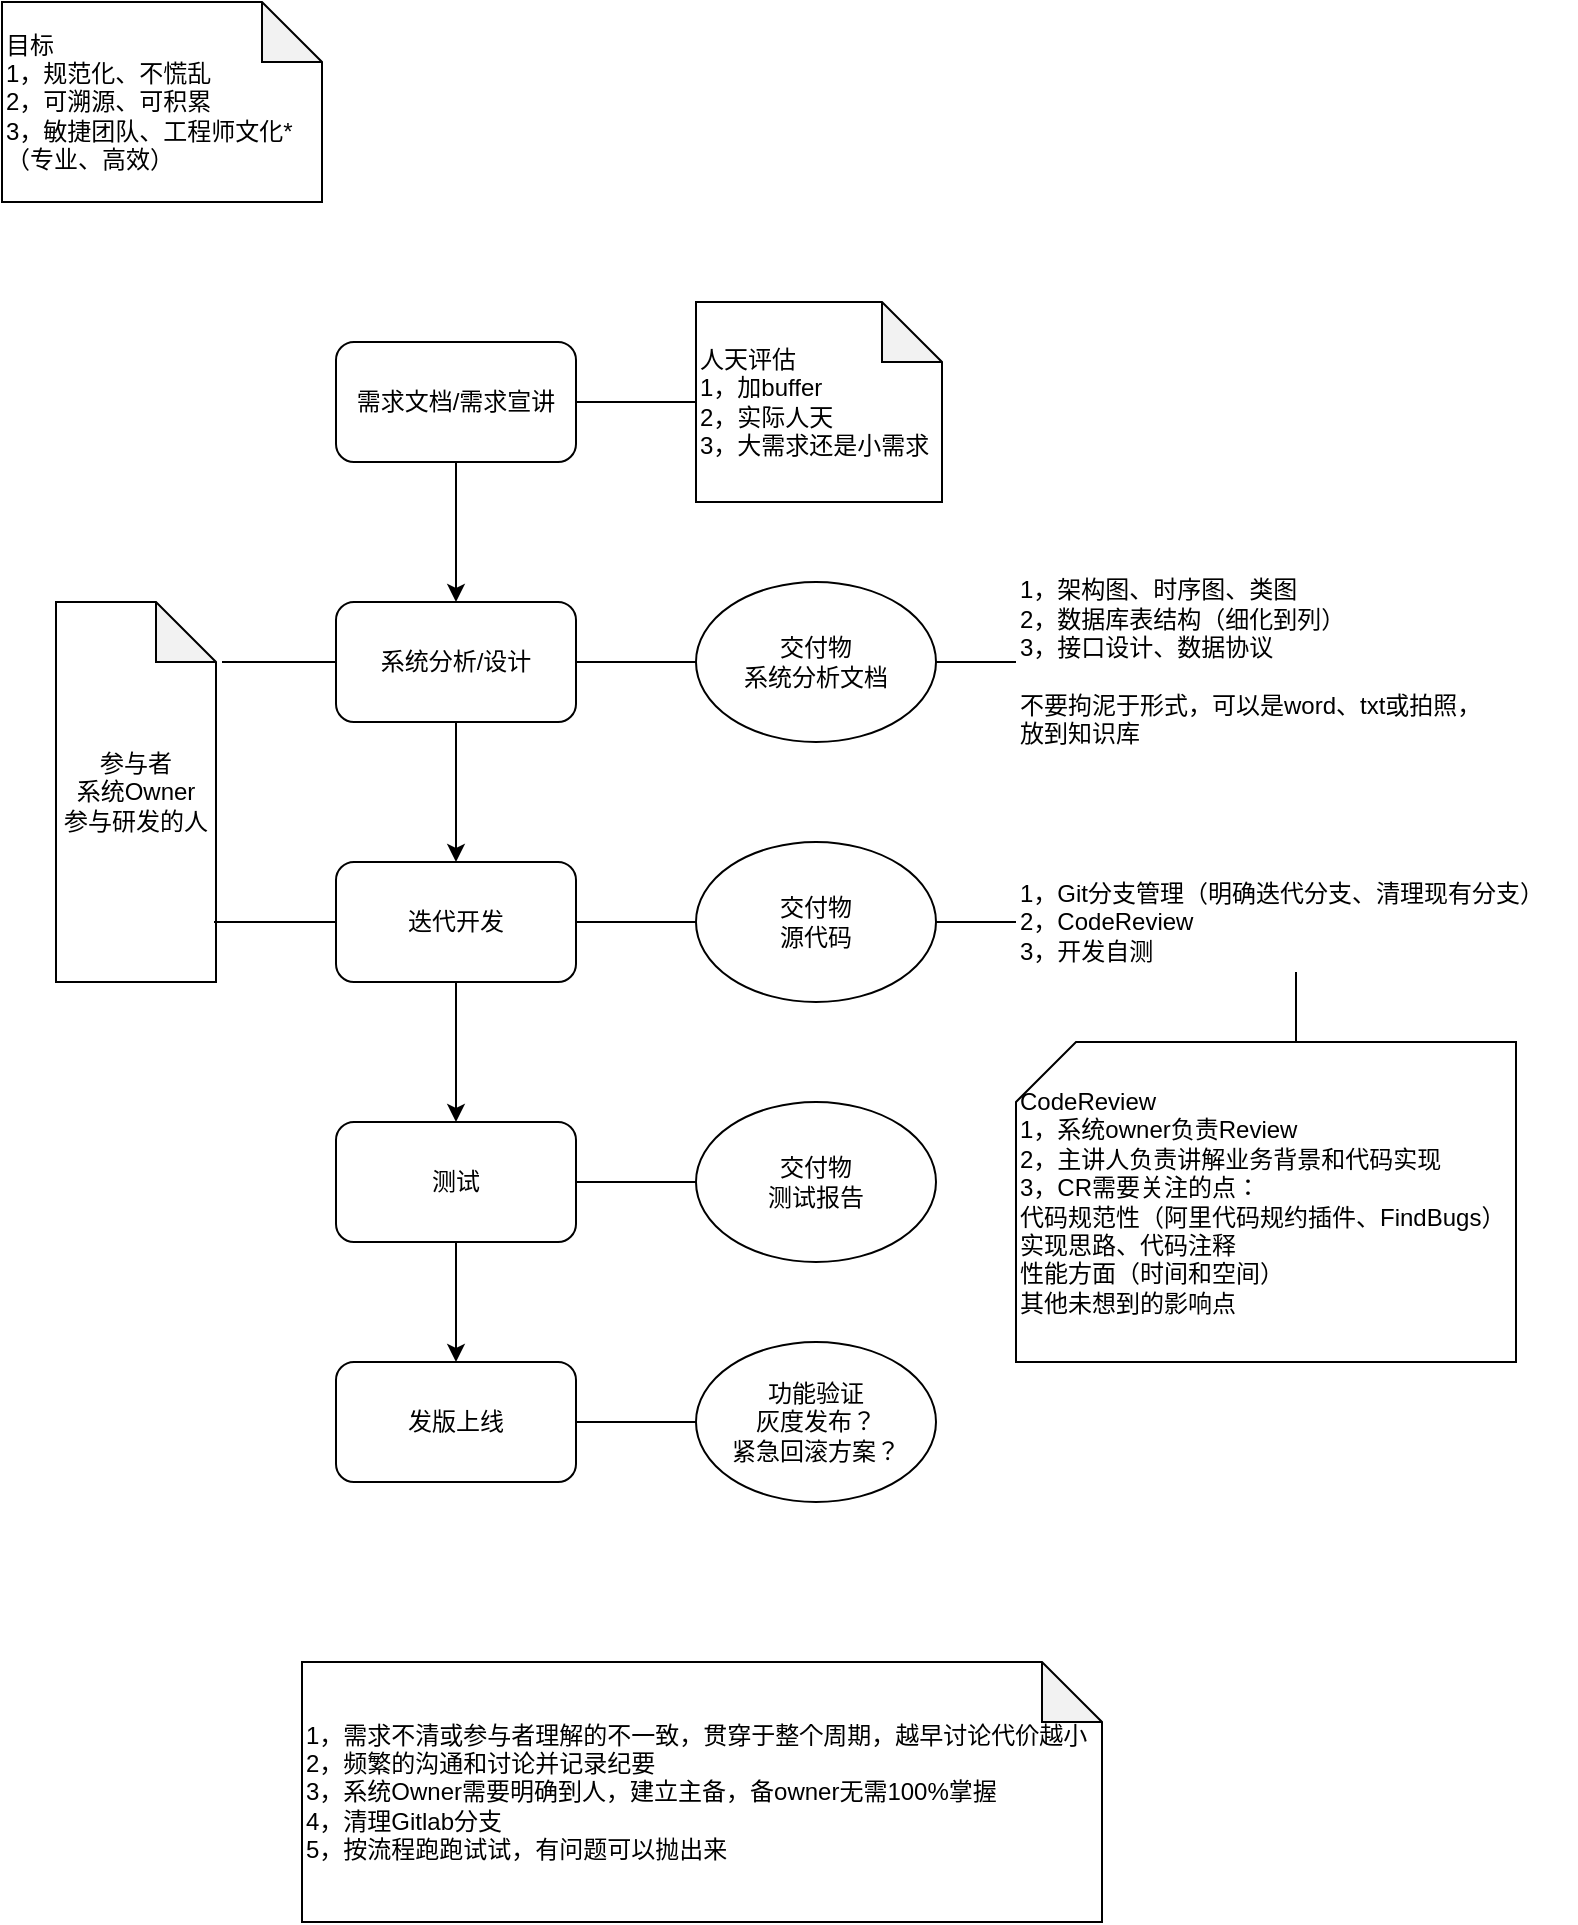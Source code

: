 <mxfile version="13.6.5" type="github">
  <diagram id="fmNGjkgLkNX6sRCFok3e" name="Page-1">
    <mxGraphModel dx="928" dy="519" grid="1" gridSize="10" guides="1" tooltips="1" connect="1" arrows="1" fold="1" page="1" pageScale="1" pageWidth="827" pageHeight="1169" math="0" shadow="0">
      <root>
        <mxCell id="0" />
        <mxCell id="1" parent="0" />
        <mxCell id="tClvh8Lru7cAY0okebPW-1" value="需求文档/需求宣讲" style="rounded=1;whiteSpace=wrap;html=1;" parent="1" vertex="1">
          <mxGeometry x="207" y="200" width="120" height="60" as="geometry" />
        </mxCell>
        <mxCell id="tClvh8Lru7cAY0okebPW-2" value="系统分析/设计" style="rounded=1;whiteSpace=wrap;html=1;" parent="1" vertex="1">
          <mxGeometry x="207" y="330" width="120" height="60" as="geometry" />
        </mxCell>
        <mxCell id="tClvh8Lru7cAY0okebPW-3" value="迭代开发" style="rounded=1;whiteSpace=wrap;html=1;" parent="1" vertex="1">
          <mxGeometry x="207" y="460" width="120" height="60" as="geometry" />
        </mxCell>
        <mxCell id="tClvh8Lru7cAY0okebPW-4" value="测试" style="rounded=1;whiteSpace=wrap;html=1;" parent="1" vertex="1">
          <mxGeometry x="207" y="590" width="120" height="60" as="geometry" />
        </mxCell>
        <mxCell id="tClvh8Lru7cAY0okebPW-5" value="发版上线" style="rounded=1;whiteSpace=wrap;html=1;" parent="1" vertex="1">
          <mxGeometry x="207" y="710" width="120" height="60" as="geometry" />
        </mxCell>
        <mxCell id="tClvh8Lru7cAY0okebPW-6" value="" style="endArrow=classic;html=1;exitX=0.5;exitY=1;exitDx=0;exitDy=0;" parent="1" source="tClvh8Lru7cAY0okebPW-1" target="tClvh8Lru7cAY0okebPW-2" edge="1">
          <mxGeometry width="50" height="50" relative="1" as="geometry">
            <mxPoint x="467" y="440" as="sourcePoint" />
            <mxPoint x="517" y="390" as="targetPoint" />
          </mxGeometry>
        </mxCell>
        <mxCell id="tClvh8Lru7cAY0okebPW-7" value="" style="endArrow=classic;html=1;exitX=0.5;exitY=1;exitDx=0;exitDy=0;entryX=0.5;entryY=0;entryDx=0;entryDy=0;" parent="1" source="tClvh8Lru7cAY0okebPW-2" target="tClvh8Lru7cAY0okebPW-3" edge="1">
          <mxGeometry width="50" height="50" relative="1" as="geometry">
            <mxPoint x="277" y="270" as="sourcePoint" />
            <mxPoint x="277" y="340" as="targetPoint" />
          </mxGeometry>
        </mxCell>
        <mxCell id="tClvh8Lru7cAY0okebPW-8" value="" style="endArrow=classic;html=1;entryX=0.5;entryY=0;entryDx=0;entryDy=0;" parent="1" target="tClvh8Lru7cAY0okebPW-4" edge="1">
          <mxGeometry width="50" height="50" relative="1" as="geometry">
            <mxPoint x="267" y="520" as="sourcePoint" />
            <mxPoint x="277" y="340" as="targetPoint" />
          </mxGeometry>
        </mxCell>
        <mxCell id="tClvh8Lru7cAY0okebPW-9" value="" style="endArrow=classic;html=1;entryX=0.5;entryY=0;entryDx=0;entryDy=0;" parent="1" target="tClvh8Lru7cAY0okebPW-5" edge="1">
          <mxGeometry width="50" height="50" relative="1" as="geometry">
            <mxPoint x="267" y="650" as="sourcePoint" />
            <mxPoint x="277" y="600" as="targetPoint" />
          </mxGeometry>
        </mxCell>
        <mxCell id="tClvh8Lru7cAY0okebPW-10" value="人天评估&lt;br&gt;1，加buffer&lt;br&gt;2，实际人天&lt;br&gt;3，大需求还是小需求" style="shape=note;whiteSpace=wrap;html=1;backgroundOutline=1;darkOpacity=0.05;align=left;" parent="1" vertex="1">
          <mxGeometry x="387" y="180" width="123" height="100" as="geometry" />
        </mxCell>
        <mxCell id="tClvh8Lru7cAY0okebPW-11" value="" style="endArrow=none;html=1;exitX=1;exitY=0.5;exitDx=0;exitDy=0;" parent="1" source="tClvh8Lru7cAY0okebPW-1" target="tClvh8Lru7cAY0okebPW-10" edge="1">
          <mxGeometry width="50" height="50" relative="1" as="geometry">
            <mxPoint x="467" y="360" as="sourcePoint" />
            <mxPoint x="517" y="310" as="targetPoint" />
          </mxGeometry>
        </mxCell>
        <mxCell id="tClvh8Lru7cAY0okebPW-12" value="参与者&lt;br&gt;系统Owner&lt;br&gt;参与研发的人" style="shape=note;whiteSpace=wrap;html=1;backgroundOutline=1;darkOpacity=0.05;" parent="1" vertex="1">
          <mxGeometry x="67" y="330" width="80" height="190" as="geometry" />
        </mxCell>
        <mxCell id="tClvh8Lru7cAY0okebPW-15" value="" style="endArrow=none;html=1;entryX=0;entryY=0.5;entryDx=0;entryDy=0;" parent="1" target="tClvh8Lru7cAY0okebPW-2" edge="1">
          <mxGeometry width="50" height="50" relative="1" as="geometry">
            <mxPoint x="150" y="360" as="sourcePoint" />
            <mxPoint x="537" y="410" as="targetPoint" />
          </mxGeometry>
        </mxCell>
        <mxCell id="tClvh8Lru7cAY0okebPW-16" value="" style="endArrow=none;html=1;entryX=0;entryY=0.5;entryDx=0;entryDy=0;" parent="1" target="tClvh8Lru7cAY0okebPW-3" edge="1">
          <mxGeometry width="50" height="50" relative="1" as="geometry">
            <mxPoint x="146" y="490" as="sourcePoint" />
            <mxPoint x="537" y="410" as="targetPoint" />
          </mxGeometry>
        </mxCell>
        <mxCell id="tClvh8Lru7cAY0okebPW-17" value="交付物&lt;br&gt;系统分析文档" style="ellipse;whiteSpace=wrap;html=1;" parent="1" vertex="1">
          <mxGeometry x="387" y="320" width="120" height="80" as="geometry" />
        </mxCell>
        <mxCell id="tClvh8Lru7cAY0okebPW-18" value="交付物&lt;br&gt;源代码" style="ellipse;whiteSpace=wrap;html=1;" parent="1" vertex="1">
          <mxGeometry x="387" y="450" width="120" height="80" as="geometry" />
        </mxCell>
        <mxCell id="tClvh8Lru7cAY0okebPW-19" value="" style="endArrow=none;html=1;exitX=1;exitY=0.5;exitDx=0;exitDy=0;entryX=0;entryY=0.5;entryDx=0;entryDy=0;" parent="1" source="tClvh8Lru7cAY0okebPW-2" target="tClvh8Lru7cAY0okebPW-17" edge="1">
          <mxGeometry width="50" height="50" relative="1" as="geometry">
            <mxPoint x="487" y="450" as="sourcePoint" />
            <mxPoint x="537" y="400" as="targetPoint" />
          </mxGeometry>
        </mxCell>
        <mxCell id="tClvh8Lru7cAY0okebPW-20" value="" style="endArrow=none;html=1;exitX=1;exitY=0.5;exitDx=0;exitDy=0;entryX=0;entryY=0.5;entryDx=0;entryDy=0;" parent="1" source="tClvh8Lru7cAY0okebPW-3" target="tClvh8Lru7cAY0okebPW-18" edge="1">
          <mxGeometry width="50" height="50" relative="1" as="geometry">
            <mxPoint x="487" y="450" as="sourcePoint" />
            <mxPoint x="537" y="400" as="targetPoint" />
          </mxGeometry>
        </mxCell>
        <mxCell id="tClvh8Lru7cAY0okebPW-23" value="1，架构图、时序图、类图&lt;br&gt;2，数据库表结构（细化到列）&lt;br&gt;3，接口设计、数据协议&lt;br&gt;&lt;br&gt;不要拘泥于形式，可以是word、txt或拍照，放到知识库" style="text;html=1;strokeColor=none;fillColor=none;align=left;verticalAlign=middle;whiteSpace=wrap;rounded=0;" parent="1" vertex="1">
          <mxGeometry x="547" y="335" width="240" height="50" as="geometry" />
        </mxCell>
        <mxCell id="tClvh8Lru7cAY0okebPW-24" value="1，Git分支管理（明确迭代分支、清理现有分支）&lt;br&gt;2，CodeReview&lt;br&gt;3，开发自测" style="text;html=1;strokeColor=none;fillColor=none;align=left;verticalAlign=middle;whiteSpace=wrap;rounded=0;" parent="1" vertex="1">
          <mxGeometry x="547" y="465" width="280" height="50" as="geometry" />
        </mxCell>
        <mxCell id="tClvh8Lru7cAY0okebPW-25" value="交付物&lt;br&gt;测试报告" style="ellipse;whiteSpace=wrap;html=1;" parent="1" vertex="1">
          <mxGeometry x="387" y="580" width="120" height="80" as="geometry" />
        </mxCell>
        <mxCell id="tClvh8Lru7cAY0okebPW-26" value="" style="endArrow=none;html=1;exitX=1;exitY=0.5;exitDx=0;exitDy=0;entryX=0;entryY=0.5;entryDx=0;entryDy=0;" parent="1" source="tClvh8Lru7cAY0okebPW-4" target="tClvh8Lru7cAY0okebPW-25" edge="1">
          <mxGeometry width="50" height="50" relative="1" as="geometry">
            <mxPoint x="337" y="500" as="sourcePoint" />
            <mxPoint x="397.0" y="500" as="targetPoint" />
          </mxGeometry>
        </mxCell>
        <mxCell id="tClvh8Lru7cAY0okebPW-27" value="功能验证&lt;br&gt;灰度发布？&lt;br&gt;紧急回滚方案？" style="ellipse;whiteSpace=wrap;html=1;" parent="1" vertex="1">
          <mxGeometry x="387" y="700" width="120" height="80" as="geometry" />
        </mxCell>
        <mxCell id="tClvh8Lru7cAY0okebPW-28" value="" style="endArrow=none;html=1;exitX=1;exitY=0.5;exitDx=0;exitDy=0;entryX=0;entryY=0.5;entryDx=0;entryDy=0;" parent="1" source="tClvh8Lru7cAY0okebPW-5" target="tClvh8Lru7cAY0okebPW-27" edge="1">
          <mxGeometry width="50" height="50" relative="1" as="geometry">
            <mxPoint x="337" y="630" as="sourcePoint" />
            <mxPoint x="397.0" y="630" as="targetPoint" />
          </mxGeometry>
        </mxCell>
        <mxCell id="tClvh8Lru7cAY0okebPW-32" value="CodeReview&lt;br&gt;1，系统owner负责Review&lt;br&gt;2，主讲人负责讲解业务背景和代码实现&lt;br&gt;3，CR需要关注的点：&lt;br&gt;代码规范性（阿里代码规约插件、FindBugs）&lt;br&gt;实现思路、代码注释&lt;br&gt;性能方面（时间和空间）&lt;br&gt;其他未想到的影响点&lt;br&gt;" style="shape=card;whiteSpace=wrap;html=1;align=left;verticalAlign=middle;" parent="1" vertex="1">
          <mxGeometry x="547" y="550" width="250" height="160" as="geometry" />
        </mxCell>
        <mxCell id="tClvh8Lru7cAY0okebPW-33" value="1，需求不清或参与者理解的不一致，贯穿于整个周期，越早讨论代价越小&lt;br&gt;2，频繁的沟通和讨论并记录纪要&lt;br&gt;3，系统Owner需要明确到人，建立主备，备owner无需100%掌握&lt;br&gt;4，清理Gitlab分支&lt;br&gt;5，按流程跑跑试试，有问题可以抛出来" style="shape=note;whiteSpace=wrap;html=1;backgroundOutline=1;darkOpacity=0.05;align=left;" parent="1" vertex="1">
          <mxGeometry x="190" y="860" width="400" height="130" as="geometry" />
        </mxCell>
        <mxCell id="tClvh8Lru7cAY0okebPW-34" value="" style="endArrow=none;html=1;entryX=0.5;entryY=1;entryDx=0;entryDy=0;exitX=0;exitY=0;exitDx=140;exitDy=0;exitPerimeter=0;" parent="1" source="tClvh8Lru7cAY0okebPW-32" target="tClvh8Lru7cAY0okebPW-24" edge="1">
          <mxGeometry width="50" height="50" relative="1" as="geometry">
            <mxPoint x="487" y="610" as="sourcePoint" />
            <mxPoint x="537" y="560" as="targetPoint" />
          </mxGeometry>
        </mxCell>
        <mxCell id="tClvh8Lru7cAY0okebPW-35" value="" style="endArrow=none;html=1;exitX=1;exitY=0.5;exitDx=0;exitDy=0;entryX=0;entryY=0.5;entryDx=0;entryDy=0;" parent="1" source="tClvh8Lru7cAY0okebPW-18" target="tClvh8Lru7cAY0okebPW-24" edge="1">
          <mxGeometry width="50" height="50" relative="1" as="geometry">
            <mxPoint x="487" y="550" as="sourcePoint" />
            <mxPoint x="537" y="500" as="targetPoint" />
          </mxGeometry>
        </mxCell>
        <mxCell id="tClvh8Lru7cAY0okebPW-36" value="" style="endArrow=none;html=1;exitX=1;exitY=0.5;exitDx=0;exitDy=0;" parent="1" source="tClvh8Lru7cAY0okebPW-17" target="tClvh8Lru7cAY0okebPW-23" edge="1">
          <mxGeometry width="50" height="50" relative="1" as="geometry">
            <mxPoint x="487" y="550" as="sourcePoint" />
            <mxPoint x="537" y="500" as="targetPoint" />
          </mxGeometry>
        </mxCell>
        <mxCell id="tClvh8Lru7cAY0okebPW-38" value="目标&lt;br&gt;1，规范化、不慌乱&lt;br&gt;2，可溯源、可积累&lt;br&gt;3，敏捷团队、工程师文化*（专业、高效）" style="shape=note;whiteSpace=wrap;html=1;backgroundOutline=1;darkOpacity=0.05;align=left;verticalAlign=middle;" parent="1" vertex="1">
          <mxGeometry x="40" y="30" width="160" height="100" as="geometry" />
        </mxCell>
      </root>
    </mxGraphModel>
  </diagram>
</mxfile>
